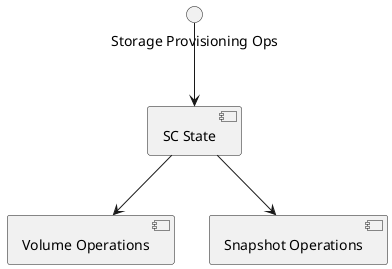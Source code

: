 @startuml
interface "Storage Provisioning Ops" as sciface
component "Volume Operations" as scvolops
component "Snapshot Operations" as scsnapops
component "SC State" as scstate
sciface -down-> scstate
scstate -down-> scvolops
scstate -down-> scsnapops

!ifdef VERBOSE
component "Snapshot Async Workers" as scsnapworkers
component "Volume Async Workers" as scvolworkers
component "Snapshot Async Workers" as scvolworkers
component "SC Service State" as scstate
scvolops -right-> scstate
scsnapops -left-> scstate
scvolworkers -up-> scstate
scsnapworkers -up-> scstate
scvolops .down.> scvolworkers
scsnapops .down.> scsnapworkers
!endif
@enduml

